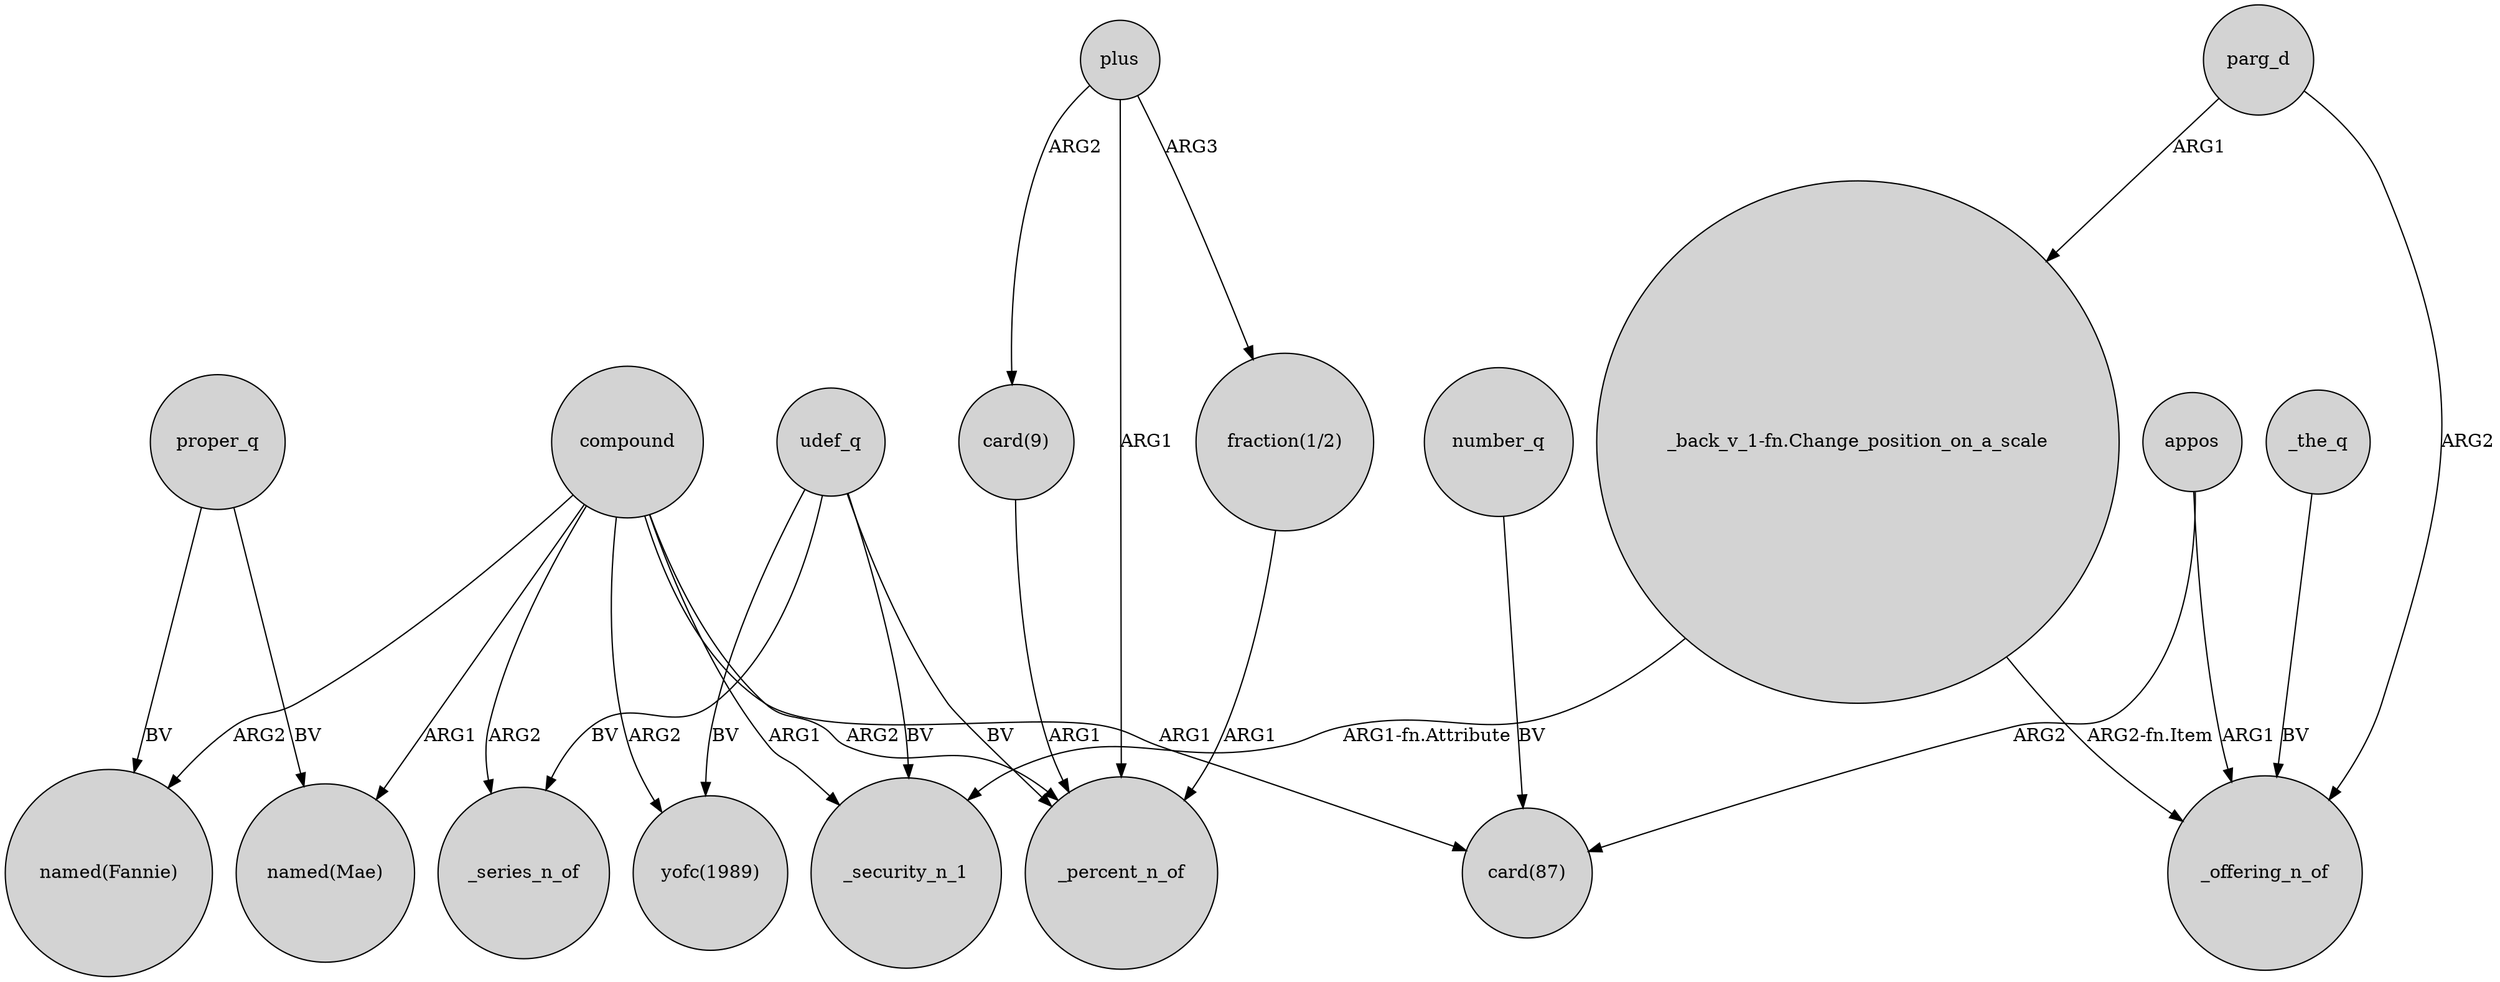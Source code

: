digraph {
	node [shape=circle style=filled]
	compound -> "named(Mae)" [label=ARG1]
	plus -> "card(9)" [label=ARG2]
	udef_q -> "yofc(1989)" [label=BV]
	appos -> "card(87)" [label=ARG2]
	"_back_v_1-fn.Change_position_on_a_scale" -> _offering_n_of [label="ARG2-fn.Item"]
	appos -> _offering_n_of [label=ARG1]
	"card(9)" -> _percent_n_of [label=ARG1]
	udef_q -> _security_n_1 [label=BV]
	proper_q -> "named(Mae)" [label=BV]
	udef_q -> _series_n_of [label=BV]
	plus -> _percent_n_of [label=ARG1]
	compound -> _security_n_1 [label=ARG1]
	"fraction(1/2)" -> _percent_n_of [label=ARG1]
	udef_q -> _percent_n_of [label=BV]
	compound -> _percent_n_of [label=ARG2]
	_the_q -> _offering_n_of [label=BV]
	parg_d -> "_back_v_1-fn.Change_position_on_a_scale" [label=ARG1]
	parg_d -> _offering_n_of [label=ARG2]
	compound -> _series_n_of [label=ARG2]
	number_q -> "card(87)" [label=BV]
	"_back_v_1-fn.Change_position_on_a_scale" -> _security_n_1 [label="ARG1-fn.Attribute"]
	compound -> "named(Fannie)" [label=ARG2]
	compound -> "yofc(1989)" [label=ARG2]
	proper_q -> "named(Fannie)" [label=BV]
	plus -> "fraction(1/2)" [label=ARG3]
	compound -> "card(87)" [label=ARG1]
}
